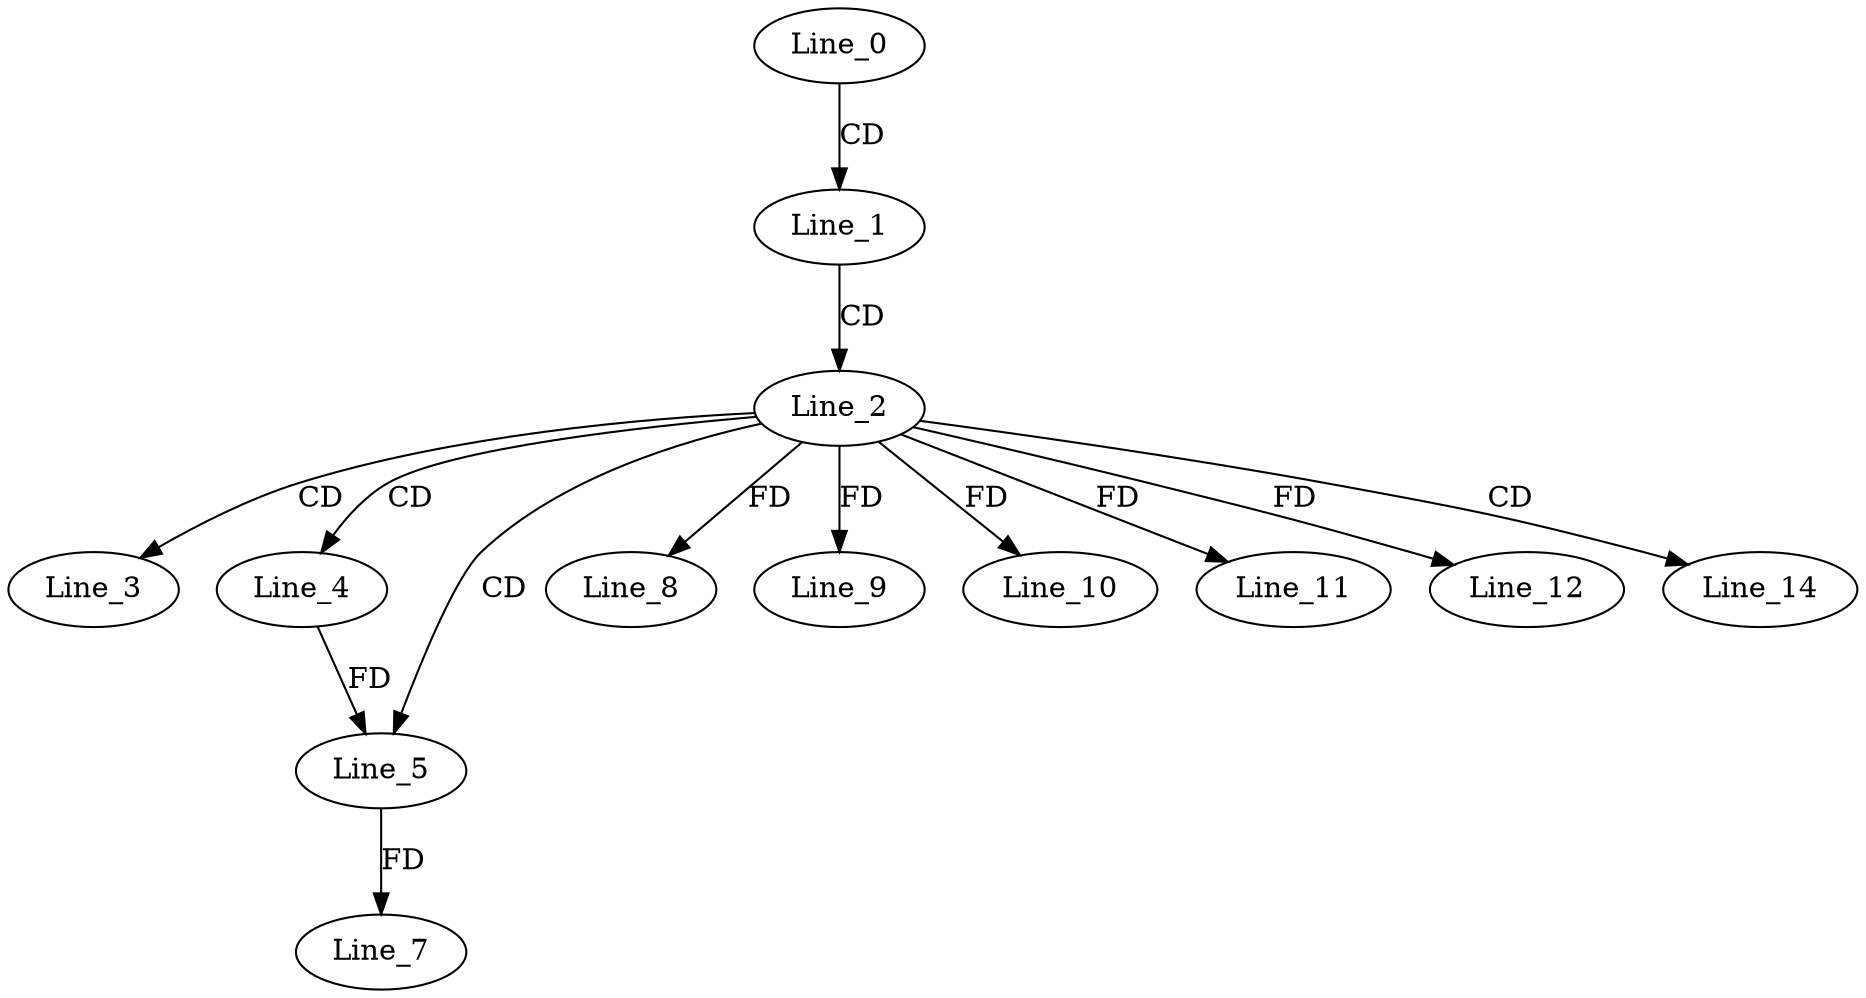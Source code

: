 digraph G {
  Line_0;
  Line_1;
  Line_2;
  Line_3;
  Line_4;
  Line_5;
  Line_5;
  Line_5;
  Line_7;
  Line_8;
  Line_9;
  Line_10;
  Line_11;
  Line_12;
  Line_14;
  Line_0 -> Line_1 [ label="CD" ];
  Line_1 -> Line_2 [ label="CD" ];
  Line_2 -> Line_3 [ label="CD" ];
  Line_2 -> Line_4 [ label="CD" ];
  Line_2 -> Line_5 [ label="CD" ];
  Line_4 -> Line_5 [ label="FD" ];
  Line_5 -> Line_7 [ label="FD" ];
  Line_2 -> Line_8 [ label="FD" ];
  Line_2 -> Line_9 [ label="FD" ];
  Line_2 -> Line_10 [ label="FD" ];
  Line_2 -> Line_11 [ label="FD" ];
  Line_2 -> Line_12 [ label="FD" ];
  Line_2 -> Line_14 [ label="CD" ];
}
